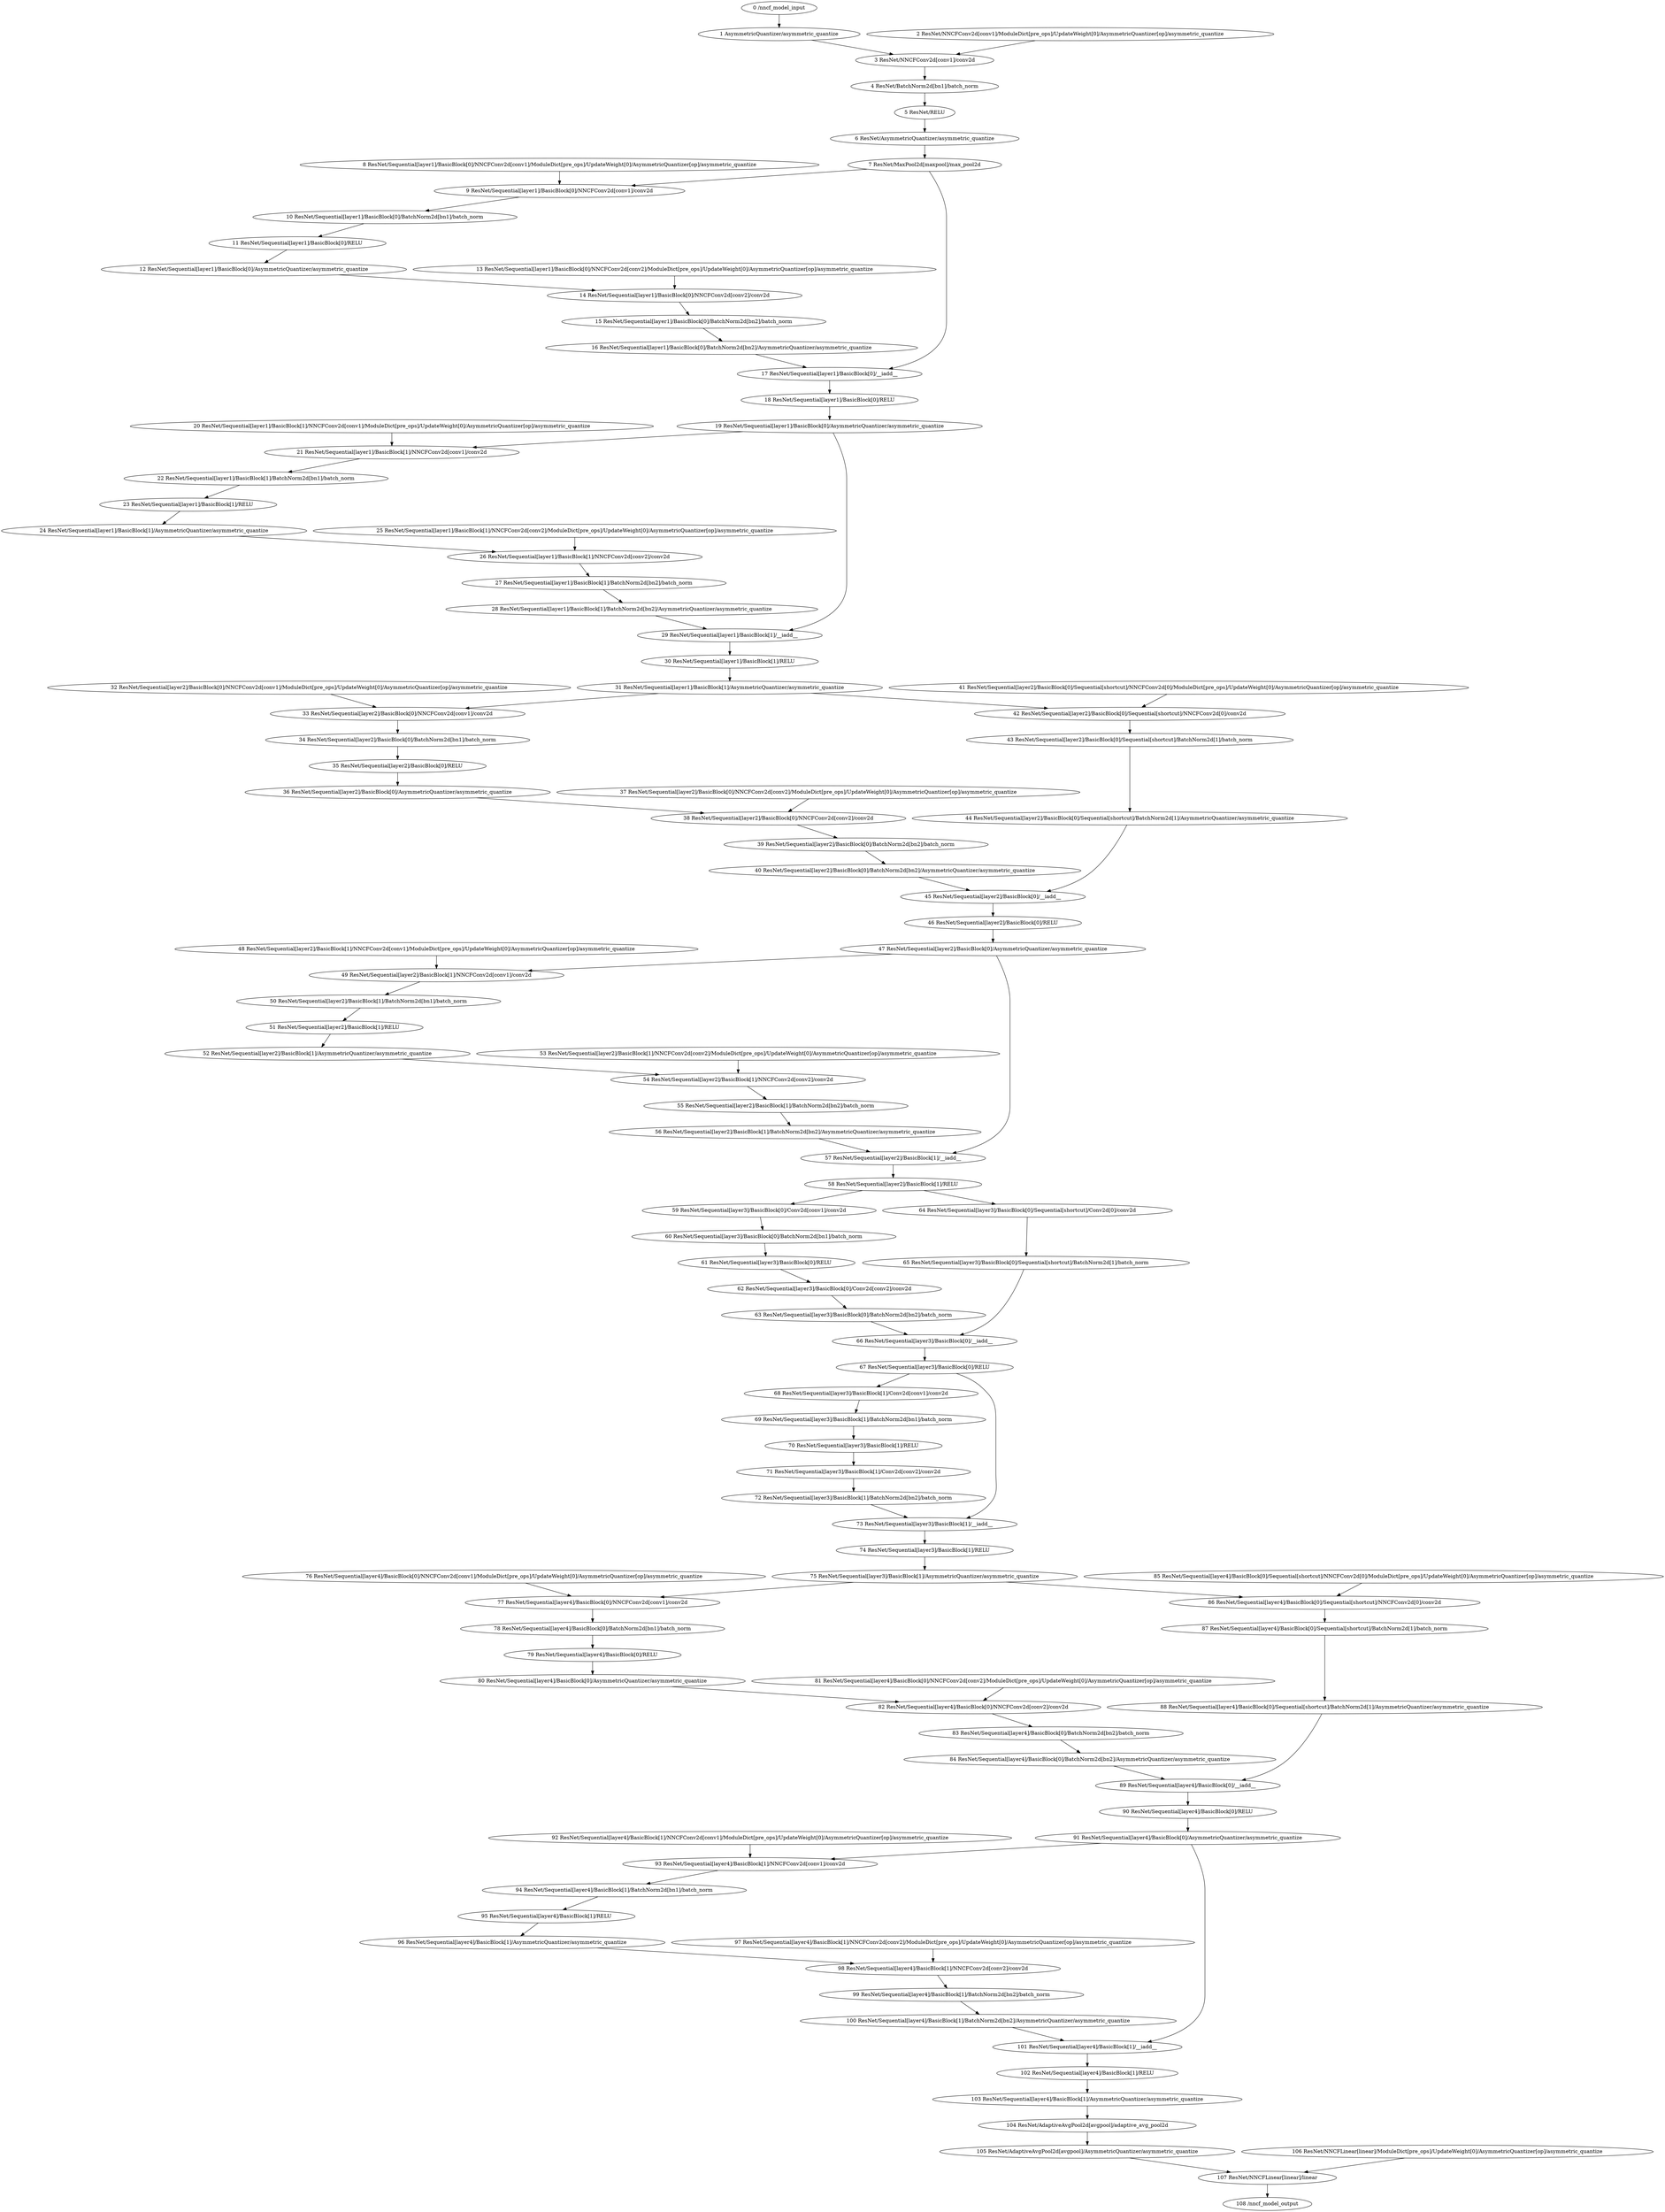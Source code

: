 strict digraph  {
"0 /nncf_model_input" [id=0, scope="", type=nncf_model_input];
"1 AsymmetricQuantizer/asymmetric_quantize" [id=1, scope=AsymmetricQuantizer, type=asymmetric_quantize];
"2 ResNet/NNCFConv2d[conv1]/ModuleDict[pre_ops]/UpdateWeight[0]/AsymmetricQuantizer[op]/asymmetric_quantize" [id=2, scope="ResNet/NNCFConv2d[conv1]/ModuleDict[pre_ops]/UpdateWeight[0]/AsymmetricQuantizer[op]", type=asymmetric_quantize];
"3 ResNet/NNCFConv2d[conv1]/conv2d" [id=3, scope="ResNet/NNCFConv2d[conv1]", type=conv2d];
"4 ResNet/BatchNorm2d[bn1]/batch_norm" [id=4, scope="ResNet/BatchNorm2d[bn1]", type=batch_norm];
"5 ResNet/RELU" [id=5, scope=ResNet, type=RELU];
"6 ResNet/AsymmetricQuantizer/asymmetric_quantize" [id=6, scope="ResNet/AsymmetricQuantizer", type=asymmetric_quantize];
"7 ResNet/MaxPool2d[maxpool]/max_pool2d" [id=7, scope="ResNet/MaxPool2d[maxpool]", type=max_pool2d];
"8 ResNet/Sequential[layer1]/BasicBlock[0]/NNCFConv2d[conv1]/ModuleDict[pre_ops]/UpdateWeight[0]/AsymmetricQuantizer[op]/asymmetric_quantize" [id=8, scope="ResNet/Sequential[layer1]/BasicBlock[0]/NNCFConv2d[conv1]/ModuleDict[pre_ops]/UpdateWeight[0]/AsymmetricQuantizer[op]", type=asymmetric_quantize];
"9 ResNet/Sequential[layer1]/BasicBlock[0]/NNCFConv2d[conv1]/conv2d" [id=9, scope="ResNet/Sequential[layer1]/BasicBlock[0]/NNCFConv2d[conv1]", type=conv2d];
"10 ResNet/Sequential[layer1]/BasicBlock[0]/BatchNorm2d[bn1]/batch_norm" [id=10, scope="ResNet/Sequential[layer1]/BasicBlock[0]/BatchNorm2d[bn1]", type=batch_norm];
"11 ResNet/Sequential[layer1]/BasicBlock[0]/RELU" [id=11, scope="ResNet/Sequential[layer1]/BasicBlock[0]", type=RELU];
"12 ResNet/Sequential[layer1]/BasicBlock[0]/AsymmetricQuantizer/asymmetric_quantize" [id=12, scope="ResNet/Sequential[layer1]/BasicBlock[0]/AsymmetricQuantizer", type=asymmetric_quantize];
"13 ResNet/Sequential[layer1]/BasicBlock[0]/NNCFConv2d[conv2]/ModuleDict[pre_ops]/UpdateWeight[0]/AsymmetricQuantizer[op]/asymmetric_quantize" [id=13, scope="ResNet/Sequential[layer1]/BasicBlock[0]/NNCFConv2d[conv2]/ModuleDict[pre_ops]/UpdateWeight[0]/AsymmetricQuantizer[op]", type=asymmetric_quantize];
"14 ResNet/Sequential[layer1]/BasicBlock[0]/NNCFConv2d[conv2]/conv2d" [id=14, scope="ResNet/Sequential[layer1]/BasicBlock[0]/NNCFConv2d[conv2]", type=conv2d];
"15 ResNet/Sequential[layer1]/BasicBlock[0]/BatchNorm2d[bn2]/batch_norm" [id=15, scope="ResNet/Sequential[layer1]/BasicBlock[0]/BatchNorm2d[bn2]", type=batch_norm];
"16 ResNet/Sequential[layer1]/BasicBlock[0]/BatchNorm2d[bn2]/AsymmetricQuantizer/asymmetric_quantize" [id=16, scope="ResNet/Sequential[layer1]/BasicBlock[0]/BatchNorm2d[bn2]/AsymmetricQuantizer", type=asymmetric_quantize];
"17 ResNet/Sequential[layer1]/BasicBlock[0]/__iadd__" [id=17, scope="ResNet/Sequential[layer1]/BasicBlock[0]", type=__iadd__];
"18 ResNet/Sequential[layer1]/BasicBlock[0]/RELU" [id=18, scope="ResNet/Sequential[layer1]/BasicBlock[0]", type=RELU];
"19 ResNet/Sequential[layer1]/BasicBlock[0]/AsymmetricQuantizer/asymmetric_quantize" [id=19, scope="ResNet/Sequential[layer1]/BasicBlock[0]/AsymmetricQuantizer", type=asymmetric_quantize];
"20 ResNet/Sequential[layer1]/BasicBlock[1]/NNCFConv2d[conv1]/ModuleDict[pre_ops]/UpdateWeight[0]/AsymmetricQuantizer[op]/asymmetric_quantize" [id=20, scope="ResNet/Sequential[layer1]/BasicBlock[1]/NNCFConv2d[conv1]/ModuleDict[pre_ops]/UpdateWeight[0]/AsymmetricQuantizer[op]", type=asymmetric_quantize];
"21 ResNet/Sequential[layer1]/BasicBlock[1]/NNCFConv2d[conv1]/conv2d" [id=21, scope="ResNet/Sequential[layer1]/BasicBlock[1]/NNCFConv2d[conv1]", type=conv2d];
"22 ResNet/Sequential[layer1]/BasicBlock[1]/BatchNorm2d[bn1]/batch_norm" [id=22, scope="ResNet/Sequential[layer1]/BasicBlock[1]/BatchNorm2d[bn1]", type=batch_norm];
"23 ResNet/Sequential[layer1]/BasicBlock[1]/RELU" [id=23, scope="ResNet/Sequential[layer1]/BasicBlock[1]", type=RELU];
"24 ResNet/Sequential[layer1]/BasicBlock[1]/AsymmetricQuantizer/asymmetric_quantize" [id=24, scope="ResNet/Sequential[layer1]/BasicBlock[1]/AsymmetricQuantizer", type=asymmetric_quantize];
"25 ResNet/Sequential[layer1]/BasicBlock[1]/NNCFConv2d[conv2]/ModuleDict[pre_ops]/UpdateWeight[0]/AsymmetricQuantizer[op]/asymmetric_quantize" [id=25, scope="ResNet/Sequential[layer1]/BasicBlock[1]/NNCFConv2d[conv2]/ModuleDict[pre_ops]/UpdateWeight[0]/AsymmetricQuantizer[op]", type=asymmetric_quantize];
"26 ResNet/Sequential[layer1]/BasicBlock[1]/NNCFConv2d[conv2]/conv2d" [id=26, scope="ResNet/Sequential[layer1]/BasicBlock[1]/NNCFConv2d[conv2]", type=conv2d];
"27 ResNet/Sequential[layer1]/BasicBlock[1]/BatchNorm2d[bn2]/batch_norm" [id=27, scope="ResNet/Sequential[layer1]/BasicBlock[1]/BatchNorm2d[bn2]", type=batch_norm];
"28 ResNet/Sequential[layer1]/BasicBlock[1]/BatchNorm2d[bn2]/AsymmetricQuantizer/asymmetric_quantize" [id=28, scope="ResNet/Sequential[layer1]/BasicBlock[1]/BatchNorm2d[bn2]/AsymmetricQuantizer", type=asymmetric_quantize];
"29 ResNet/Sequential[layer1]/BasicBlock[1]/__iadd__" [id=29, scope="ResNet/Sequential[layer1]/BasicBlock[1]", type=__iadd__];
"30 ResNet/Sequential[layer1]/BasicBlock[1]/RELU" [id=30, scope="ResNet/Sequential[layer1]/BasicBlock[1]", type=RELU];
"31 ResNet/Sequential[layer1]/BasicBlock[1]/AsymmetricQuantizer/asymmetric_quantize" [id=31, scope="ResNet/Sequential[layer1]/BasicBlock[1]/AsymmetricQuantizer", type=asymmetric_quantize];
"32 ResNet/Sequential[layer2]/BasicBlock[0]/NNCFConv2d[conv1]/ModuleDict[pre_ops]/UpdateWeight[0]/AsymmetricQuantizer[op]/asymmetric_quantize" [id=32, scope="ResNet/Sequential[layer2]/BasicBlock[0]/NNCFConv2d[conv1]/ModuleDict[pre_ops]/UpdateWeight[0]/AsymmetricQuantizer[op]", type=asymmetric_quantize];
"33 ResNet/Sequential[layer2]/BasicBlock[0]/NNCFConv2d[conv1]/conv2d" [id=33, scope="ResNet/Sequential[layer2]/BasicBlock[0]/NNCFConv2d[conv1]", type=conv2d];
"34 ResNet/Sequential[layer2]/BasicBlock[0]/BatchNorm2d[bn1]/batch_norm" [id=34, scope="ResNet/Sequential[layer2]/BasicBlock[0]/BatchNorm2d[bn1]", type=batch_norm];
"35 ResNet/Sequential[layer2]/BasicBlock[0]/RELU" [id=35, scope="ResNet/Sequential[layer2]/BasicBlock[0]", type=RELU];
"36 ResNet/Sequential[layer2]/BasicBlock[0]/AsymmetricQuantizer/asymmetric_quantize" [id=36, scope="ResNet/Sequential[layer2]/BasicBlock[0]/AsymmetricQuantizer", type=asymmetric_quantize];
"37 ResNet/Sequential[layer2]/BasicBlock[0]/NNCFConv2d[conv2]/ModuleDict[pre_ops]/UpdateWeight[0]/AsymmetricQuantizer[op]/asymmetric_quantize" [id=37, scope="ResNet/Sequential[layer2]/BasicBlock[0]/NNCFConv2d[conv2]/ModuleDict[pre_ops]/UpdateWeight[0]/AsymmetricQuantizer[op]", type=asymmetric_quantize];
"38 ResNet/Sequential[layer2]/BasicBlock[0]/NNCFConv2d[conv2]/conv2d" [id=38, scope="ResNet/Sequential[layer2]/BasicBlock[0]/NNCFConv2d[conv2]", type=conv2d];
"39 ResNet/Sequential[layer2]/BasicBlock[0]/BatchNorm2d[bn2]/batch_norm" [id=39, scope="ResNet/Sequential[layer2]/BasicBlock[0]/BatchNorm2d[bn2]", type=batch_norm];
"40 ResNet/Sequential[layer2]/BasicBlock[0]/BatchNorm2d[bn2]/AsymmetricQuantizer/asymmetric_quantize" [id=40, scope="ResNet/Sequential[layer2]/BasicBlock[0]/BatchNorm2d[bn2]/AsymmetricQuantizer", type=asymmetric_quantize];
"41 ResNet/Sequential[layer2]/BasicBlock[0]/Sequential[shortcut]/NNCFConv2d[0]/ModuleDict[pre_ops]/UpdateWeight[0]/AsymmetricQuantizer[op]/asymmetric_quantize" [id=41, scope="ResNet/Sequential[layer2]/BasicBlock[0]/Sequential[shortcut]/NNCFConv2d[0]/ModuleDict[pre_ops]/UpdateWeight[0]/AsymmetricQuantizer[op]", type=asymmetric_quantize];
"42 ResNet/Sequential[layer2]/BasicBlock[0]/Sequential[shortcut]/NNCFConv2d[0]/conv2d" [id=42, scope="ResNet/Sequential[layer2]/BasicBlock[0]/Sequential[shortcut]/NNCFConv2d[0]", type=conv2d];
"43 ResNet/Sequential[layer2]/BasicBlock[0]/Sequential[shortcut]/BatchNorm2d[1]/batch_norm" [id=43, scope="ResNet/Sequential[layer2]/BasicBlock[0]/Sequential[shortcut]/BatchNorm2d[1]", type=batch_norm];
"44 ResNet/Sequential[layer2]/BasicBlock[0]/Sequential[shortcut]/BatchNorm2d[1]/AsymmetricQuantizer/asymmetric_quantize" [id=44, scope="ResNet/Sequential[layer2]/BasicBlock[0]/Sequential[shortcut]/BatchNorm2d[1]/AsymmetricQuantizer", type=asymmetric_quantize];
"45 ResNet/Sequential[layer2]/BasicBlock[0]/__iadd__" [id=45, scope="ResNet/Sequential[layer2]/BasicBlock[0]", type=__iadd__];
"46 ResNet/Sequential[layer2]/BasicBlock[0]/RELU" [id=46, scope="ResNet/Sequential[layer2]/BasicBlock[0]", type=RELU];
"47 ResNet/Sequential[layer2]/BasicBlock[0]/AsymmetricQuantizer/asymmetric_quantize" [id=47, scope="ResNet/Sequential[layer2]/BasicBlock[0]/AsymmetricQuantizer", type=asymmetric_quantize];
"48 ResNet/Sequential[layer2]/BasicBlock[1]/NNCFConv2d[conv1]/ModuleDict[pre_ops]/UpdateWeight[0]/AsymmetricQuantizer[op]/asymmetric_quantize" [id=48, scope="ResNet/Sequential[layer2]/BasicBlock[1]/NNCFConv2d[conv1]/ModuleDict[pre_ops]/UpdateWeight[0]/AsymmetricQuantizer[op]", type=asymmetric_quantize];
"49 ResNet/Sequential[layer2]/BasicBlock[1]/NNCFConv2d[conv1]/conv2d" [id=49, scope="ResNet/Sequential[layer2]/BasicBlock[1]/NNCFConv2d[conv1]", type=conv2d];
"50 ResNet/Sequential[layer2]/BasicBlock[1]/BatchNorm2d[bn1]/batch_norm" [id=50, scope="ResNet/Sequential[layer2]/BasicBlock[1]/BatchNorm2d[bn1]", type=batch_norm];
"51 ResNet/Sequential[layer2]/BasicBlock[1]/RELU" [id=51, scope="ResNet/Sequential[layer2]/BasicBlock[1]", type=RELU];
"52 ResNet/Sequential[layer2]/BasicBlock[1]/AsymmetricQuantizer/asymmetric_quantize" [id=52, scope="ResNet/Sequential[layer2]/BasicBlock[1]/AsymmetricQuantizer", type=asymmetric_quantize];
"53 ResNet/Sequential[layer2]/BasicBlock[1]/NNCFConv2d[conv2]/ModuleDict[pre_ops]/UpdateWeight[0]/AsymmetricQuantizer[op]/asymmetric_quantize" [id=53, scope="ResNet/Sequential[layer2]/BasicBlock[1]/NNCFConv2d[conv2]/ModuleDict[pre_ops]/UpdateWeight[0]/AsymmetricQuantizer[op]", type=asymmetric_quantize];
"54 ResNet/Sequential[layer2]/BasicBlock[1]/NNCFConv2d[conv2]/conv2d" [id=54, scope="ResNet/Sequential[layer2]/BasicBlock[1]/NNCFConv2d[conv2]", type=conv2d];
"55 ResNet/Sequential[layer2]/BasicBlock[1]/BatchNorm2d[bn2]/batch_norm" [id=55, scope="ResNet/Sequential[layer2]/BasicBlock[1]/BatchNorm2d[bn2]", type=batch_norm];
"56 ResNet/Sequential[layer2]/BasicBlock[1]/BatchNorm2d[bn2]/AsymmetricQuantizer/asymmetric_quantize" [id=56, scope="ResNet/Sequential[layer2]/BasicBlock[1]/BatchNorm2d[bn2]/AsymmetricQuantizer", type=asymmetric_quantize];
"57 ResNet/Sequential[layer2]/BasicBlock[1]/__iadd__" [id=57, scope="ResNet/Sequential[layer2]/BasicBlock[1]", type=__iadd__];
"58 ResNet/Sequential[layer2]/BasicBlock[1]/RELU" [id=58, scope="ResNet/Sequential[layer2]/BasicBlock[1]", type=RELU];
"59 ResNet/Sequential[layer3]/BasicBlock[0]/Conv2d[conv1]/conv2d" [id=59, scope="ResNet/Sequential[layer3]/BasicBlock[0]/Conv2d[conv1]", type=conv2d];
"60 ResNet/Sequential[layer3]/BasicBlock[0]/BatchNorm2d[bn1]/batch_norm" [id=60, scope="ResNet/Sequential[layer3]/BasicBlock[0]/BatchNorm2d[bn1]", type=batch_norm];
"61 ResNet/Sequential[layer3]/BasicBlock[0]/RELU" [id=61, scope="ResNet/Sequential[layer3]/BasicBlock[0]", type=RELU];
"62 ResNet/Sequential[layer3]/BasicBlock[0]/Conv2d[conv2]/conv2d" [id=62, scope="ResNet/Sequential[layer3]/BasicBlock[0]/Conv2d[conv2]", type=conv2d];
"63 ResNet/Sequential[layer3]/BasicBlock[0]/BatchNorm2d[bn2]/batch_norm" [id=63, scope="ResNet/Sequential[layer3]/BasicBlock[0]/BatchNorm2d[bn2]", type=batch_norm];
"64 ResNet/Sequential[layer3]/BasicBlock[0]/Sequential[shortcut]/Conv2d[0]/conv2d" [id=64, scope="ResNet/Sequential[layer3]/BasicBlock[0]/Sequential[shortcut]/Conv2d[0]", type=conv2d];
"65 ResNet/Sequential[layer3]/BasicBlock[0]/Sequential[shortcut]/BatchNorm2d[1]/batch_norm" [id=65, scope="ResNet/Sequential[layer3]/BasicBlock[0]/Sequential[shortcut]/BatchNorm2d[1]", type=batch_norm];
"66 ResNet/Sequential[layer3]/BasicBlock[0]/__iadd__" [id=66, scope="ResNet/Sequential[layer3]/BasicBlock[0]", type=__iadd__];
"67 ResNet/Sequential[layer3]/BasicBlock[0]/RELU" [id=67, scope="ResNet/Sequential[layer3]/BasicBlock[0]", type=RELU];
"68 ResNet/Sequential[layer3]/BasicBlock[1]/Conv2d[conv1]/conv2d" [id=68, scope="ResNet/Sequential[layer3]/BasicBlock[1]/Conv2d[conv1]", type=conv2d];
"69 ResNet/Sequential[layer3]/BasicBlock[1]/BatchNorm2d[bn1]/batch_norm" [id=69, scope="ResNet/Sequential[layer3]/BasicBlock[1]/BatchNorm2d[bn1]", type=batch_norm];
"70 ResNet/Sequential[layer3]/BasicBlock[1]/RELU" [id=70, scope="ResNet/Sequential[layer3]/BasicBlock[1]", type=RELU];
"71 ResNet/Sequential[layer3]/BasicBlock[1]/Conv2d[conv2]/conv2d" [id=71, scope="ResNet/Sequential[layer3]/BasicBlock[1]/Conv2d[conv2]", type=conv2d];
"72 ResNet/Sequential[layer3]/BasicBlock[1]/BatchNorm2d[bn2]/batch_norm" [id=72, scope="ResNet/Sequential[layer3]/BasicBlock[1]/BatchNorm2d[bn2]", type=batch_norm];
"73 ResNet/Sequential[layer3]/BasicBlock[1]/__iadd__" [id=73, scope="ResNet/Sequential[layer3]/BasicBlock[1]", type=__iadd__];
"74 ResNet/Sequential[layer3]/BasicBlock[1]/RELU" [id=74, scope="ResNet/Sequential[layer3]/BasicBlock[1]", type=RELU];
"75 ResNet/Sequential[layer3]/BasicBlock[1]/AsymmetricQuantizer/asymmetric_quantize" [id=75, scope="ResNet/Sequential[layer3]/BasicBlock[1]/AsymmetricQuantizer", type=asymmetric_quantize];
"76 ResNet/Sequential[layer4]/BasicBlock[0]/NNCFConv2d[conv1]/ModuleDict[pre_ops]/UpdateWeight[0]/AsymmetricQuantizer[op]/asymmetric_quantize" [id=76, scope="ResNet/Sequential[layer4]/BasicBlock[0]/NNCFConv2d[conv1]/ModuleDict[pre_ops]/UpdateWeight[0]/AsymmetricQuantizer[op]", type=asymmetric_quantize];
"77 ResNet/Sequential[layer4]/BasicBlock[0]/NNCFConv2d[conv1]/conv2d" [id=77, scope="ResNet/Sequential[layer4]/BasicBlock[0]/NNCFConv2d[conv1]", type=conv2d];
"78 ResNet/Sequential[layer4]/BasicBlock[0]/BatchNorm2d[bn1]/batch_norm" [id=78, scope="ResNet/Sequential[layer4]/BasicBlock[0]/BatchNorm2d[bn1]", type=batch_norm];
"79 ResNet/Sequential[layer4]/BasicBlock[0]/RELU" [id=79, scope="ResNet/Sequential[layer4]/BasicBlock[0]", type=RELU];
"80 ResNet/Sequential[layer4]/BasicBlock[0]/AsymmetricQuantizer/asymmetric_quantize" [id=80, scope="ResNet/Sequential[layer4]/BasicBlock[0]/AsymmetricQuantizer", type=asymmetric_quantize];
"81 ResNet/Sequential[layer4]/BasicBlock[0]/NNCFConv2d[conv2]/ModuleDict[pre_ops]/UpdateWeight[0]/AsymmetricQuantizer[op]/asymmetric_quantize" [id=81, scope="ResNet/Sequential[layer4]/BasicBlock[0]/NNCFConv2d[conv2]/ModuleDict[pre_ops]/UpdateWeight[0]/AsymmetricQuantizer[op]", type=asymmetric_quantize];
"82 ResNet/Sequential[layer4]/BasicBlock[0]/NNCFConv2d[conv2]/conv2d" [id=82, scope="ResNet/Sequential[layer4]/BasicBlock[0]/NNCFConv2d[conv2]", type=conv2d];
"83 ResNet/Sequential[layer4]/BasicBlock[0]/BatchNorm2d[bn2]/batch_norm" [id=83, scope="ResNet/Sequential[layer4]/BasicBlock[0]/BatchNorm2d[bn2]", type=batch_norm];
"84 ResNet/Sequential[layer4]/BasicBlock[0]/BatchNorm2d[bn2]/AsymmetricQuantizer/asymmetric_quantize" [id=84, scope="ResNet/Sequential[layer4]/BasicBlock[0]/BatchNorm2d[bn2]/AsymmetricQuantizer", type=asymmetric_quantize];
"85 ResNet/Sequential[layer4]/BasicBlock[0]/Sequential[shortcut]/NNCFConv2d[0]/ModuleDict[pre_ops]/UpdateWeight[0]/AsymmetricQuantizer[op]/asymmetric_quantize" [id=85, scope="ResNet/Sequential[layer4]/BasicBlock[0]/Sequential[shortcut]/NNCFConv2d[0]/ModuleDict[pre_ops]/UpdateWeight[0]/AsymmetricQuantizer[op]", type=asymmetric_quantize];
"86 ResNet/Sequential[layer4]/BasicBlock[0]/Sequential[shortcut]/NNCFConv2d[0]/conv2d" [id=86, scope="ResNet/Sequential[layer4]/BasicBlock[0]/Sequential[shortcut]/NNCFConv2d[0]", type=conv2d];
"87 ResNet/Sequential[layer4]/BasicBlock[0]/Sequential[shortcut]/BatchNorm2d[1]/batch_norm" [id=87, scope="ResNet/Sequential[layer4]/BasicBlock[0]/Sequential[shortcut]/BatchNorm2d[1]", type=batch_norm];
"88 ResNet/Sequential[layer4]/BasicBlock[0]/Sequential[shortcut]/BatchNorm2d[1]/AsymmetricQuantizer/asymmetric_quantize" [id=88, scope="ResNet/Sequential[layer4]/BasicBlock[0]/Sequential[shortcut]/BatchNorm2d[1]/AsymmetricQuantizer", type=asymmetric_quantize];
"89 ResNet/Sequential[layer4]/BasicBlock[0]/__iadd__" [id=89, scope="ResNet/Sequential[layer4]/BasicBlock[0]", type=__iadd__];
"90 ResNet/Sequential[layer4]/BasicBlock[0]/RELU" [id=90, scope="ResNet/Sequential[layer4]/BasicBlock[0]", type=RELU];
"91 ResNet/Sequential[layer4]/BasicBlock[0]/AsymmetricQuantizer/asymmetric_quantize" [id=91, scope="ResNet/Sequential[layer4]/BasicBlock[0]/AsymmetricQuantizer", type=asymmetric_quantize];
"92 ResNet/Sequential[layer4]/BasicBlock[1]/NNCFConv2d[conv1]/ModuleDict[pre_ops]/UpdateWeight[0]/AsymmetricQuantizer[op]/asymmetric_quantize" [id=92, scope="ResNet/Sequential[layer4]/BasicBlock[1]/NNCFConv2d[conv1]/ModuleDict[pre_ops]/UpdateWeight[0]/AsymmetricQuantizer[op]", type=asymmetric_quantize];
"93 ResNet/Sequential[layer4]/BasicBlock[1]/NNCFConv2d[conv1]/conv2d" [id=93, scope="ResNet/Sequential[layer4]/BasicBlock[1]/NNCFConv2d[conv1]", type=conv2d];
"94 ResNet/Sequential[layer4]/BasicBlock[1]/BatchNorm2d[bn1]/batch_norm" [id=94, scope="ResNet/Sequential[layer4]/BasicBlock[1]/BatchNorm2d[bn1]", type=batch_norm];
"95 ResNet/Sequential[layer4]/BasicBlock[1]/RELU" [id=95, scope="ResNet/Sequential[layer4]/BasicBlock[1]", type=RELU];
"96 ResNet/Sequential[layer4]/BasicBlock[1]/AsymmetricQuantizer/asymmetric_quantize" [id=96, scope="ResNet/Sequential[layer4]/BasicBlock[1]/AsymmetricQuantizer", type=asymmetric_quantize];
"97 ResNet/Sequential[layer4]/BasicBlock[1]/NNCFConv2d[conv2]/ModuleDict[pre_ops]/UpdateWeight[0]/AsymmetricQuantizer[op]/asymmetric_quantize" [id=97, scope="ResNet/Sequential[layer4]/BasicBlock[1]/NNCFConv2d[conv2]/ModuleDict[pre_ops]/UpdateWeight[0]/AsymmetricQuantizer[op]", type=asymmetric_quantize];
"98 ResNet/Sequential[layer4]/BasicBlock[1]/NNCFConv2d[conv2]/conv2d" [id=98, scope="ResNet/Sequential[layer4]/BasicBlock[1]/NNCFConv2d[conv2]", type=conv2d];
"99 ResNet/Sequential[layer4]/BasicBlock[1]/BatchNorm2d[bn2]/batch_norm" [id=99, scope="ResNet/Sequential[layer4]/BasicBlock[1]/BatchNorm2d[bn2]", type=batch_norm];
"100 ResNet/Sequential[layer4]/BasicBlock[1]/BatchNorm2d[bn2]/AsymmetricQuantizer/asymmetric_quantize" [id=100, scope="ResNet/Sequential[layer4]/BasicBlock[1]/BatchNorm2d[bn2]/AsymmetricQuantizer", type=asymmetric_quantize];
"101 ResNet/Sequential[layer4]/BasicBlock[1]/__iadd__" [id=101, scope="ResNet/Sequential[layer4]/BasicBlock[1]", type=__iadd__];
"102 ResNet/Sequential[layer4]/BasicBlock[1]/RELU" [id=102, scope="ResNet/Sequential[layer4]/BasicBlock[1]", type=RELU];
"103 ResNet/Sequential[layer4]/BasicBlock[1]/AsymmetricQuantizer/asymmetric_quantize" [id=103, scope="ResNet/Sequential[layer4]/BasicBlock[1]/AsymmetricQuantizer", type=asymmetric_quantize];
"104 ResNet/AdaptiveAvgPool2d[avgpool]/adaptive_avg_pool2d" [id=104, scope="ResNet/AdaptiveAvgPool2d[avgpool]", type=adaptive_avg_pool2d];
"105 ResNet/AdaptiveAvgPool2d[avgpool]/AsymmetricQuantizer/asymmetric_quantize" [id=105, scope="ResNet/AdaptiveAvgPool2d[avgpool]/AsymmetricQuantizer", type=asymmetric_quantize];
"106 ResNet/NNCFLinear[linear]/ModuleDict[pre_ops]/UpdateWeight[0]/AsymmetricQuantizer[op]/asymmetric_quantize" [id=106, scope="ResNet/NNCFLinear[linear]/ModuleDict[pre_ops]/UpdateWeight[0]/AsymmetricQuantizer[op]", type=asymmetric_quantize];
"107 ResNet/NNCFLinear[linear]/linear" [id=107, scope="ResNet/NNCFLinear[linear]", type=linear];
"108 /nncf_model_output" [id=108, scope="", type=nncf_model_output];
"0 /nncf_model_input" -> "1 AsymmetricQuantizer/asymmetric_quantize";
"1 AsymmetricQuantizer/asymmetric_quantize" -> "3 ResNet/NNCFConv2d[conv1]/conv2d";
"2 ResNet/NNCFConv2d[conv1]/ModuleDict[pre_ops]/UpdateWeight[0]/AsymmetricQuantizer[op]/asymmetric_quantize" -> "3 ResNet/NNCFConv2d[conv1]/conv2d";
"3 ResNet/NNCFConv2d[conv1]/conv2d" -> "4 ResNet/BatchNorm2d[bn1]/batch_norm";
"4 ResNet/BatchNorm2d[bn1]/batch_norm" -> "5 ResNet/RELU";
"5 ResNet/RELU" -> "6 ResNet/AsymmetricQuantizer/asymmetric_quantize";
"6 ResNet/AsymmetricQuantizer/asymmetric_quantize" -> "7 ResNet/MaxPool2d[maxpool]/max_pool2d";
"7 ResNet/MaxPool2d[maxpool]/max_pool2d" -> "9 ResNet/Sequential[layer1]/BasicBlock[0]/NNCFConv2d[conv1]/conv2d";
"8 ResNet/Sequential[layer1]/BasicBlock[0]/NNCFConv2d[conv1]/ModuleDict[pre_ops]/UpdateWeight[0]/AsymmetricQuantizer[op]/asymmetric_quantize" -> "9 ResNet/Sequential[layer1]/BasicBlock[0]/NNCFConv2d[conv1]/conv2d";
"7 ResNet/MaxPool2d[maxpool]/max_pool2d" -> "17 ResNet/Sequential[layer1]/BasicBlock[0]/__iadd__";
"9 ResNet/Sequential[layer1]/BasicBlock[0]/NNCFConv2d[conv1]/conv2d" -> "10 ResNet/Sequential[layer1]/BasicBlock[0]/BatchNorm2d[bn1]/batch_norm";
"10 ResNet/Sequential[layer1]/BasicBlock[0]/BatchNorm2d[bn1]/batch_norm" -> "11 ResNet/Sequential[layer1]/BasicBlock[0]/RELU";
"11 ResNet/Sequential[layer1]/BasicBlock[0]/RELU" -> "12 ResNet/Sequential[layer1]/BasicBlock[0]/AsymmetricQuantizer/asymmetric_quantize";
"12 ResNet/Sequential[layer1]/BasicBlock[0]/AsymmetricQuantizer/asymmetric_quantize" -> "14 ResNet/Sequential[layer1]/BasicBlock[0]/NNCFConv2d[conv2]/conv2d";
"13 ResNet/Sequential[layer1]/BasicBlock[0]/NNCFConv2d[conv2]/ModuleDict[pre_ops]/UpdateWeight[0]/AsymmetricQuantizer[op]/asymmetric_quantize" -> "14 ResNet/Sequential[layer1]/BasicBlock[0]/NNCFConv2d[conv2]/conv2d";
"14 ResNet/Sequential[layer1]/BasicBlock[0]/NNCFConv2d[conv2]/conv2d" -> "15 ResNet/Sequential[layer1]/BasicBlock[0]/BatchNorm2d[bn2]/batch_norm";
"15 ResNet/Sequential[layer1]/BasicBlock[0]/BatchNorm2d[bn2]/batch_norm" -> "16 ResNet/Sequential[layer1]/BasicBlock[0]/BatchNorm2d[bn2]/AsymmetricQuantizer/asymmetric_quantize";
"16 ResNet/Sequential[layer1]/BasicBlock[0]/BatchNorm2d[bn2]/AsymmetricQuantizer/asymmetric_quantize" -> "17 ResNet/Sequential[layer1]/BasicBlock[0]/__iadd__";
"17 ResNet/Sequential[layer1]/BasicBlock[0]/__iadd__" -> "18 ResNet/Sequential[layer1]/BasicBlock[0]/RELU";
"18 ResNet/Sequential[layer1]/BasicBlock[0]/RELU" -> "19 ResNet/Sequential[layer1]/BasicBlock[0]/AsymmetricQuantizer/asymmetric_quantize";
"19 ResNet/Sequential[layer1]/BasicBlock[0]/AsymmetricQuantizer/asymmetric_quantize" -> "21 ResNet/Sequential[layer1]/BasicBlock[1]/NNCFConv2d[conv1]/conv2d";
"19 ResNet/Sequential[layer1]/BasicBlock[0]/AsymmetricQuantizer/asymmetric_quantize" -> "29 ResNet/Sequential[layer1]/BasicBlock[1]/__iadd__";
"20 ResNet/Sequential[layer1]/BasicBlock[1]/NNCFConv2d[conv1]/ModuleDict[pre_ops]/UpdateWeight[0]/AsymmetricQuantizer[op]/asymmetric_quantize" -> "21 ResNet/Sequential[layer1]/BasicBlock[1]/NNCFConv2d[conv1]/conv2d";
"21 ResNet/Sequential[layer1]/BasicBlock[1]/NNCFConv2d[conv1]/conv2d" -> "22 ResNet/Sequential[layer1]/BasicBlock[1]/BatchNorm2d[bn1]/batch_norm";
"22 ResNet/Sequential[layer1]/BasicBlock[1]/BatchNorm2d[bn1]/batch_norm" -> "23 ResNet/Sequential[layer1]/BasicBlock[1]/RELU";
"23 ResNet/Sequential[layer1]/BasicBlock[1]/RELU" -> "24 ResNet/Sequential[layer1]/BasicBlock[1]/AsymmetricQuantizer/asymmetric_quantize";
"24 ResNet/Sequential[layer1]/BasicBlock[1]/AsymmetricQuantizer/asymmetric_quantize" -> "26 ResNet/Sequential[layer1]/BasicBlock[1]/NNCFConv2d[conv2]/conv2d";
"25 ResNet/Sequential[layer1]/BasicBlock[1]/NNCFConv2d[conv2]/ModuleDict[pre_ops]/UpdateWeight[0]/AsymmetricQuantizer[op]/asymmetric_quantize" -> "26 ResNet/Sequential[layer1]/BasicBlock[1]/NNCFConv2d[conv2]/conv2d";
"26 ResNet/Sequential[layer1]/BasicBlock[1]/NNCFConv2d[conv2]/conv2d" -> "27 ResNet/Sequential[layer1]/BasicBlock[1]/BatchNorm2d[bn2]/batch_norm";
"27 ResNet/Sequential[layer1]/BasicBlock[1]/BatchNorm2d[bn2]/batch_norm" -> "28 ResNet/Sequential[layer1]/BasicBlock[1]/BatchNorm2d[bn2]/AsymmetricQuantizer/asymmetric_quantize";
"28 ResNet/Sequential[layer1]/BasicBlock[1]/BatchNorm2d[bn2]/AsymmetricQuantizer/asymmetric_quantize" -> "29 ResNet/Sequential[layer1]/BasicBlock[1]/__iadd__";
"29 ResNet/Sequential[layer1]/BasicBlock[1]/__iadd__" -> "30 ResNet/Sequential[layer1]/BasicBlock[1]/RELU";
"30 ResNet/Sequential[layer1]/BasicBlock[1]/RELU" -> "31 ResNet/Sequential[layer1]/BasicBlock[1]/AsymmetricQuantizer/asymmetric_quantize";
"31 ResNet/Sequential[layer1]/BasicBlock[1]/AsymmetricQuantizer/asymmetric_quantize" -> "33 ResNet/Sequential[layer2]/BasicBlock[0]/NNCFConv2d[conv1]/conv2d";
"31 ResNet/Sequential[layer1]/BasicBlock[1]/AsymmetricQuantizer/asymmetric_quantize" -> "42 ResNet/Sequential[layer2]/BasicBlock[0]/Sequential[shortcut]/NNCFConv2d[0]/conv2d";
"32 ResNet/Sequential[layer2]/BasicBlock[0]/NNCFConv2d[conv1]/ModuleDict[pre_ops]/UpdateWeight[0]/AsymmetricQuantizer[op]/asymmetric_quantize" -> "33 ResNet/Sequential[layer2]/BasicBlock[0]/NNCFConv2d[conv1]/conv2d";
"33 ResNet/Sequential[layer2]/BasicBlock[0]/NNCFConv2d[conv1]/conv2d" -> "34 ResNet/Sequential[layer2]/BasicBlock[0]/BatchNorm2d[bn1]/batch_norm";
"34 ResNet/Sequential[layer2]/BasicBlock[0]/BatchNorm2d[bn1]/batch_norm" -> "35 ResNet/Sequential[layer2]/BasicBlock[0]/RELU";
"35 ResNet/Sequential[layer2]/BasicBlock[0]/RELU" -> "36 ResNet/Sequential[layer2]/BasicBlock[0]/AsymmetricQuantizer/asymmetric_quantize";
"36 ResNet/Sequential[layer2]/BasicBlock[0]/AsymmetricQuantizer/asymmetric_quantize" -> "38 ResNet/Sequential[layer2]/BasicBlock[0]/NNCFConv2d[conv2]/conv2d";
"37 ResNet/Sequential[layer2]/BasicBlock[0]/NNCFConv2d[conv2]/ModuleDict[pre_ops]/UpdateWeight[0]/AsymmetricQuantizer[op]/asymmetric_quantize" -> "38 ResNet/Sequential[layer2]/BasicBlock[0]/NNCFConv2d[conv2]/conv2d";
"38 ResNet/Sequential[layer2]/BasicBlock[0]/NNCFConv2d[conv2]/conv2d" -> "39 ResNet/Sequential[layer2]/BasicBlock[0]/BatchNorm2d[bn2]/batch_norm";
"39 ResNet/Sequential[layer2]/BasicBlock[0]/BatchNorm2d[bn2]/batch_norm" -> "40 ResNet/Sequential[layer2]/BasicBlock[0]/BatchNorm2d[bn2]/AsymmetricQuantizer/asymmetric_quantize";
"40 ResNet/Sequential[layer2]/BasicBlock[0]/BatchNorm2d[bn2]/AsymmetricQuantizer/asymmetric_quantize" -> "45 ResNet/Sequential[layer2]/BasicBlock[0]/__iadd__";
"41 ResNet/Sequential[layer2]/BasicBlock[0]/Sequential[shortcut]/NNCFConv2d[0]/ModuleDict[pre_ops]/UpdateWeight[0]/AsymmetricQuantizer[op]/asymmetric_quantize" -> "42 ResNet/Sequential[layer2]/BasicBlock[0]/Sequential[shortcut]/NNCFConv2d[0]/conv2d";
"42 ResNet/Sequential[layer2]/BasicBlock[0]/Sequential[shortcut]/NNCFConv2d[0]/conv2d" -> "43 ResNet/Sequential[layer2]/BasicBlock[0]/Sequential[shortcut]/BatchNorm2d[1]/batch_norm";
"43 ResNet/Sequential[layer2]/BasicBlock[0]/Sequential[shortcut]/BatchNorm2d[1]/batch_norm" -> "44 ResNet/Sequential[layer2]/BasicBlock[0]/Sequential[shortcut]/BatchNorm2d[1]/AsymmetricQuantizer/asymmetric_quantize";
"44 ResNet/Sequential[layer2]/BasicBlock[0]/Sequential[shortcut]/BatchNorm2d[1]/AsymmetricQuantizer/asymmetric_quantize" -> "45 ResNet/Sequential[layer2]/BasicBlock[0]/__iadd__";
"45 ResNet/Sequential[layer2]/BasicBlock[0]/__iadd__" -> "46 ResNet/Sequential[layer2]/BasicBlock[0]/RELU";
"46 ResNet/Sequential[layer2]/BasicBlock[0]/RELU" -> "47 ResNet/Sequential[layer2]/BasicBlock[0]/AsymmetricQuantizer/asymmetric_quantize";
"47 ResNet/Sequential[layer2]/BasicBlock[0]/AsymmetricQuantizer/asymmetric_quantize" -> "49 ResNet/Sequential[layer2]/BasicBlock[1]/NNCFConv2d[conv1]/conv2d";
"47 ResNet/Sequential[layer2]/BasicBlock[0]/AsymmetricQuantizer/asymmetric_quantize" -> "57 ResNet/Sequential[layer2]/BasicBlock[1]/__iadd__";
"48 ResNet/Sequential[layer2]/BasicBlock[1]/NNCFConv2d[conv1]/ModuleDict[pre_ops]/UpdateWeight[0]/AsymmetricQuantizer[op]/asymmetric_quantize" -> "49 ResNet/Sequential[layer2]/BasicBlock[1]/NNCFConv2d[conv1]/conv2d";
"49 ResNet/Sequential[layer2]/BasicBlock[1]/NNCFConv2d[conv1]/conv2d" -> "50 ResNet/Sequential[layer2]/BasicBlock[1]/BatchNorm2d[bn1]/batch_norm";
"50 ResNet/Sequential[layer2]/BasicBlock[1]/BatchNorm2d[bn1]/batch_norm" -> "51 ResNet/Sequential[layer2]/BasicBlock[1]/RELU";
"51 ResNet/Sequential[layer2]/BasicBlock[1]/RELU" -> "52 ResNet/Sequential[layer2]/BasicBlock[1]/AsymmetricQuantizer/asymmetric_quantize";
"52 ResNet/Sequential[layer2]/BasicBlock[1]/AsymmetricQuantizer/asymmetric_quantize" -> "54 ResNet/Sequential[layer2]/BasicBlock[1]/NNCFConv2d[conv2]/conv2d";
"53 ResNet/Sequential[layer2]/BasicBlock[1]/NNCFConv2d[conv2]/ModuleDict[pre_ops]/UpdateWeight[0]/AsymmetricQuantizer[op]/asymmetric_quantize" -> "54 ResNet/Sequential[layer2]/BasicBlock[1]/NNCFConv2d[conv2]/conv2d";
"54 ResNet/Sequential[layer2]/BasicBlock[1]/NNCFConv2d[conv2]/conv2d" -> "55 ResNet/Sequential[layer2]/BasicBlock[1]/BatchNorm2d[bn2]/batch_norm";
"55 ResNet/Sequential[layer2]/BasicBlock[1]/BatchNorm2d[bn2]/batch_norm" -> "56 ResNet/Sequential[layer2]/BasicBlock[1]/BatchNorm2d[bn2]/AsymmetricQuantizer/asymmetric_quantize";
"56 ResNet/Sequential[layer2]/BasicBlock[1]/BatchNorm2d[bn2]/AsymmetricQuantizer/asymmetric_quantize" -> "57 ResNet/Sequential[layer2]/BasicBlock[1]/__iadd__";
"57 ResNet/Sequential[layer2]/BasicBlock[1]/__iadd__" -> "58 ResNet/Sequential[layer2]/BasicBlock[1]/RELU";
"58 ResNet/Sequential[layer2]/BasicBlock[1]/RELU" -> "59 ResNet/Sequential[layer3]/BasicBlock[0]/Conv2d[conv1]/conv2d";
"58 ResNet/Sequential[layer2]/BasicBlock[1]/RELU" -> "64 ResNet/Sequential[layer3]/BasicBlock[0]/Sequential[shortcut]/Conv2d[0]/conv2d";
"59 ResNet/Sequential[layer3]/BasicBlock[0]/Conv2d[conv1]/conv2d" -> "60 ResNet/Sequential[layer3]/BasicBlock[0]/BatchNorm2d[bn1]/batch_norm";
"60 ResNet/Sequential[layer3]/BasicBlock[0]/BatchNorm2d[bn1]/batch_norm" -> "61 ResNet/Sequential[layer3]/BasicBlock[0]/RELU";
"61 ResNet/Sequential[layer3]/BasicBlock[0]/RELU" -> "62 ResNet/Sequential[layer3]/BasicBlock[0]/Conv2d[conv2]/conv2d";
"62 ResNet/Sequential[layer3]/BasicBlock[0]/Conv2d[conv2]/conv2d" -> "63 ResNet/Sequential[layer3]/BasicBlock[0]/BatchNorm2d[bn2]/batch_norm";
"63 ResNet/Sequential[layer3]/BasicBlock[0]/BatchNorm2d[bn2]/batch_norm" -> "66 ResNet/Sequential[layer3]/BasicBlock[0]/__iadd__";
"64 ResNet/Sequential[layer3]/BasicBlock[0]/Sequential[shortcut]/Conv2d[0]/conv2d" -> "65 ResNet/Sequential[layer3]/BasicBlock[0]/Sequential[shortcut]/BatchNorm2d[1]/batch_norm";
"65 ResNet/Sequential[layer3]/BasicBlock[0]/Sequential[shortcut]/BatchNorm2d[1]/batch_norm" -> "66 ResNet/Sequential[layer3]/BasicBlock[0]/__iadd__";
"66 ResNet/Sequential[layer3]/BasicBlock[0]/__iadd__" -> "67 ResNet/Sequential[layer3]/BasicBlock[0]/RELU";
"67 ResNet/Sequential[layer3]/BasicBlock[0]/RELU" -> "68 ResNet/Sequential[layer3]/BasicBlock[1]/Conv2d[conv1]/conv2d";
"67 ResNet/Sequential[layer3]/BasicBlock[0]/RELU" -> "73 ResNet/Sequential[layer3]/BasicBlock[1]/__iadd__";
"68 ResNet/Sequential[layer3]/BasicBlock[1]/Conv2d[conv1]/conv2d" -> "69 ResNet/Sequential[layer3]/BasicBlock[1]/BatchNorm2d[bn1]/batch_norm";
"69 ResNet/Sequential[layer3]/BasicBlock[1]/BatchNorm2d[bn1]/batch_norm" -> "70 ResNet/Sequential[layer3]/BasicBlock[1]/RELU";
"70 ResNet/Sequential[layer3]/BasicBlock[1]/RELU" -> "71 ResNet/Sequential[layer3]/BasicBlock[1]/Conv2d[conv2]/conv2d";
"71 ResNet/Sequential[layer3]/BasicBlock[1]/Conv2d[conv2]/conv2d" -> "72 ResNet/Sequential[layer3]/BasicBlock[1]/BatchNorm2d[bn2]/batch_norm";
"72 ResNet/Sequential[layer3]/BasicBlock[1]/BatchNorm2d[bn2]/batch_norm" -> "73 ResNet/Sequential[layer3]/BasicBlock[1]/__iadd__";
"73 ResNet/Sequential[layer3]/BasicBlock[1]/__iadd__" -> "74 ResNet/Sequential[layer3]/BasicBlock[1]/RELU";
"74 ResNet/Sequential[layer3]/BasicBlock[1]/RELU" -> "75 ResNet/Sequential[layer3]/BasicBlock[1]/AsymmetricQuantizer/asymmetric_quantize";
"75 ResNet/Sequential[layer3]/BasicBlock[1]/AsymmetricQuantizer/asymmetric_quantize" -> "77 ResNet/Sequential[layer4]/BasicBlock[0]/NNCFConv2d[conv1]/conv2d";
"75 ResNet/Sequential[layer3]/BasicBlock[1]/AsymmetricQuantizer/asymmetric_quantize" -> "86 ResNet/Sequential[layer4]/BasicBlock[0]/Sequential[shortcut]/NNCFConv2d[0]/conv2d";
"76 ResNet/Sequential[layer4]/BasicBlock[0]/NNCFConv2d[conv1]/ModuleDict[pre_ops]/UpdateWeight[0]/AsymmetricQuantizer[op]/asymmetric_quantize" -> "77 ResNet/Sequential[layer4]/BasicBlock[0]/NNCFConv2d[conv1]/conv2d";
"77 ResNet/Sequential[layer4]/BasicBlock[0]/NNCFConv2d[conv1]/conv2d" -> "78 ResNet/Sequential[layer4]/BasicBlock[0]/BatchNorm2d[bn1]/batch_norm";
"78 ResNet/Sequential[layer4]/BasicBlock[0]/BatchNorm2d[bn1]/batch_norm" -> "79 ResNet/Sequential[layer4]/BasicBlock[0]/RELU";
"79 ResNet/Sequential[layer4]/BasicBlock[0]/RELU" -> "80 ResNet/Sequential[layer4]/BasicBlock[0]/AsymmetricQuantizer/asymmetric_quantize";
"80 ResNet/Sequential[layer4]/BasicBlock[0]/AsymmetricQuantizer/asymmetric_quantize" -> "82 ResNet/Sequential[layer4]/BasicBlock[0]/NNCFConv2d[conv2]/conv2d";
"81 ResNet/Sequential[layer4]/BasicBlock[0]/NNCFConv2d[conv2]/ModuleDict[pre_ops]/UpdateWeight[0]/AsymmetricQuantizer[op]/asymmetric_quantize" -> "82 ResNet/Sequential[layer4]/BasicBlock[0]/NNCFConv2d[conv2]/conv2d";
"82 ResNet/Sequential[layer4]/BasicBlock[0]/NNCFConv2d[conv2]/conv2d" -> "83 ResNet/Sequential[layer4]/BasicBlock[0]/BatchNorm2d[bn2]/batch_norm";
"83 ResNet/Sequential[layer4]/BasicBlock[0]/BatchNorm2d[bn2]/batch_norm" -> "84 ResNet/Sequential[layer4]/BasicBlock[0]/BatchNorm2d[bn2]/AsymmetricQuantizer/asymmetric_quantize";
"84 ResNet/Sequential[layer4]/BasicBlock[0]/BatchNorm2d[bn2]/AsymmetricQuantizer/asymmetric_quantize" -> "89 ResNet/Sequential[layer4]/BasicBlock[0]/__iadd__";
"85 ResNet/Sequential[layer4]/BasicBlock[0]/Sequential[shortcut]/NNCFConv2d[0]/ModuleDict[pre_ops]/UpdateWeight[0]/AsymmetricQuantizer[op]/asymmetric_quantize" -> "86 ResNet/Sequential[layer4]/BasicBlock[0]/Sequential[shortcut]/NNCFConv2d[0]/conv2d";
"86 ResNet/Sequential[layer4]/BasicBlock[0]/Sequential[shortcut]/NNCFConv2d[0]/conv2d" -> "87 ResNet/Sequential[layer4]/BasicBlock[0]/Sequential[shortcut]/BatchNorm2d[1]/batch_norm";
"87 ResNet/Sequential[layer4]/BasicBlock[0]/Sequential[shortcut]/BatchNorm2d[1]/batch_norm" -> "88 ResNet/Sequential[layer4]/BasicBlock[0]/Sequential[shortcut]/BatchNorm2d[1]/AsymmetricQuantizer/asymmetric_quantize";
"88 ResNet/Sequential[layer4]/BasicBlock[0]/Sequential[shortcut]/BatchNorm2d[1]/AsymmetricQuantizer/asymmetric_quantize" -> "89 ResNet/Sequential[layer4]/BasicBlock[0]/__iadd__";
"89 ResNet/Sequential[layer4]/BasicBlock[0]/__iadd__" -> "90 ResNet/Sequential[layer4]/BasicBlock[0]/RELU";
"90 ResNet/Sequential[layer4]/BasicBlock[0]/RELU" -> "91 ResNet/Sequential[layer4]/BasicBlock[0]/AsymmetricQuantizer/asymmetric_quantize";
"91 ResNet/Sequential[layer4]/BasicBlock[0]/AsymmetricQuantizer/asymmetric_quantize" -> "93 ResNet/Sequential[layer4]/BasicBlock[1]/NNCFConv2d[conv1]/conv2d";
"92 ResNet/Sequential[layer4]/BasicBlock[1]/NNCFConv2d[conv1]/ModuleDict[pre_ops]/UpdateWeight[0]/AsymmetricQuantizer[op]/asymmetric_quantize" -> "93 ResNet/Sequential[layer4]/BasicBlock[1]/NNCFConv2d[conv1]/conv2d";
"93 ResNet/Sequential[layer4]/BasicBlock[1]/NNCFConv2d[conv1]/conv2d" -> "94 ResNet/Sequential[layer4]/BasicBlock[1]/BatchNorm2d[bn1]/batch_norm";
"94 ResNet/Sequential[layer4]/BasicBlock[1]/BatchNorm2d[bn1]/batch_norm" -> "95 ResNet/Sequential[layer4]/BasicBlock[1]/RELU";
"95 ResNet/Sequential[layer4]/BasicBlock[1]/RELU" -> "96 ResNet/Sequential[layer4]/BasicBlock[1]/AsymmetricQuantizer/asymmetric_quantize";
"96 ResNet/Sequential[layer4]/BasicBlock[1]/AsymmetricQuantizer/asymmetric_quantize" -> "98 ResNet/Sequential[layer4]/BasicBlock[1]/NNCFConv2d[conv2]/conv2d";
"97 ResNet/Sequential[layer4]/BasicBlock[1]/NNCFConv2d[conv2]/ModuleDict[pre_ops]/UpdateWeight[0]/AsymmetricQuantizer[op]/asymmetric_quantize" -> "98 ResNet/Sequential[layer4]/BasicBlock[1]/NNCFConv2d[conv2]/conv2d";
"98 ResNet/Sequential[layer4]/BasicBlock[1]/NNCFConv2d[conv2]/conv2d" -> "99 ResNet/Sequential[layer4]/BasicBlock[1]/BatchNorm2d[bn2]/batch_norm";
"91 ResNet/Sequential[layer4]/BasicBlock[0]/AsymmetricQuantizer/asymmetric_quantize" -> "101 ResNet/Sequential[layer4]/BasicBlock[1]/__iadd__";
"99 ResNet/Sequential[layer4]/BasicBlock[1]/BatchNorm2d[bn2]/batch_norm" -> "100 ResNet/Sequential[layer4]/BasicBlock[1]/BatchNorm2d[bn2]/AsymmetricQuantizer/asymmetric_quantize";
"100 ResNet/Sequential[layer4]/BasicBlock[1]/BatchNorm2d[bn2]/AsymmetricQuantizer/asymmetric_quantize" -> "101 ResNet/Sequential[layer4]/BasicBlock[1]/__iadd__";
"101 ResNet/Sequential[layer4]/BasicBlock[1]/__iadd__" -> "102 ResNet/Sequential[layer4]/BasicBlock[1]/RELU";
"102 ResNet/Sequential[layer4]/BasicBlock[1]/RELU" -> "103 ResNet/Sequential[layer4]/BasicBlock[1]/AsymmetricQuantizer/asymmetric_quantize";
"103 ResNet/Sequential[layer4]/BasicBlock[1]/AsymmetricQuantizer/asymmetric_quantize" -> "104 ResNet/AdaptiveAvgPool2d[avgpool]/adaptive_avg_pool2d";
"104 ResNet/AdaptiveAvgPool2d[avgpool]/adaptive_avg_pool2d" -> "105 ResNet/AdaptiveAvgPool2d[avgpool]/AsymmetricQuantizer/asymmetric_quantize";
"105 ResNet/AdaptiveAvgPool2d[avgpool]/AsymmetricQuantizer/asymmetric_quantize" -> "107 ResNet/NNCFLinear[linear]/linear";
"106 ResNet/NNCFLinear[linear]/ModuleDict[pre_ops]/UpdateWeight[0]/AsymmetricQuantizer[op]/asymmetric_quantize" -> "107 ResNet/NNCFLinear[linear]/linear";
"107 ResNet/NNCFLinear[linear]/linear" -> "108 /nncf_model_output";
}
